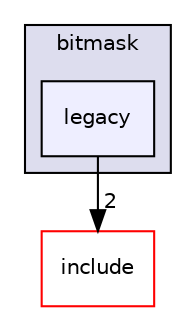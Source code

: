digraph "legacy" {
  compound=true
  node [ fontsize="10", fontname="Helvetica"];
  edge [ labelfontsize="10", labelfontname="Helvetica"];
  subgraph clusterdir_8af788da82510e5633fff7e15680126e {
    graph [ bgcolor="#ddddee", pencolor="black", label="bitmask" fontname="Helvetica", fontsize="10", URL="dir_8af788da82510e5633fff7e15680126e.html"]
  dir_4062fe279debfdefeb9aa095b30a8908 [shape=box, label="legacy", style="filled", fillcolor="#eeeeff", pencolor="black", URL="dir_4062fe279debfdefeb9aa095b30a8908.html"];
  }
  dir_d44c64559bbebec7f509842c48db8b23 [shape=box label="include" fillcolor="white" style="filled" color="red" URL="dir_d44c64559bbebec7f509842c48db8b23.html"];
  dir_4062fe279debfdefeb9aa095b30a8908->dir_d44c64559bbebec7f509842c48db8b23 [headlabel="2", labeldistance=1.5 headhref="dir_000008_000005.html"];
}
